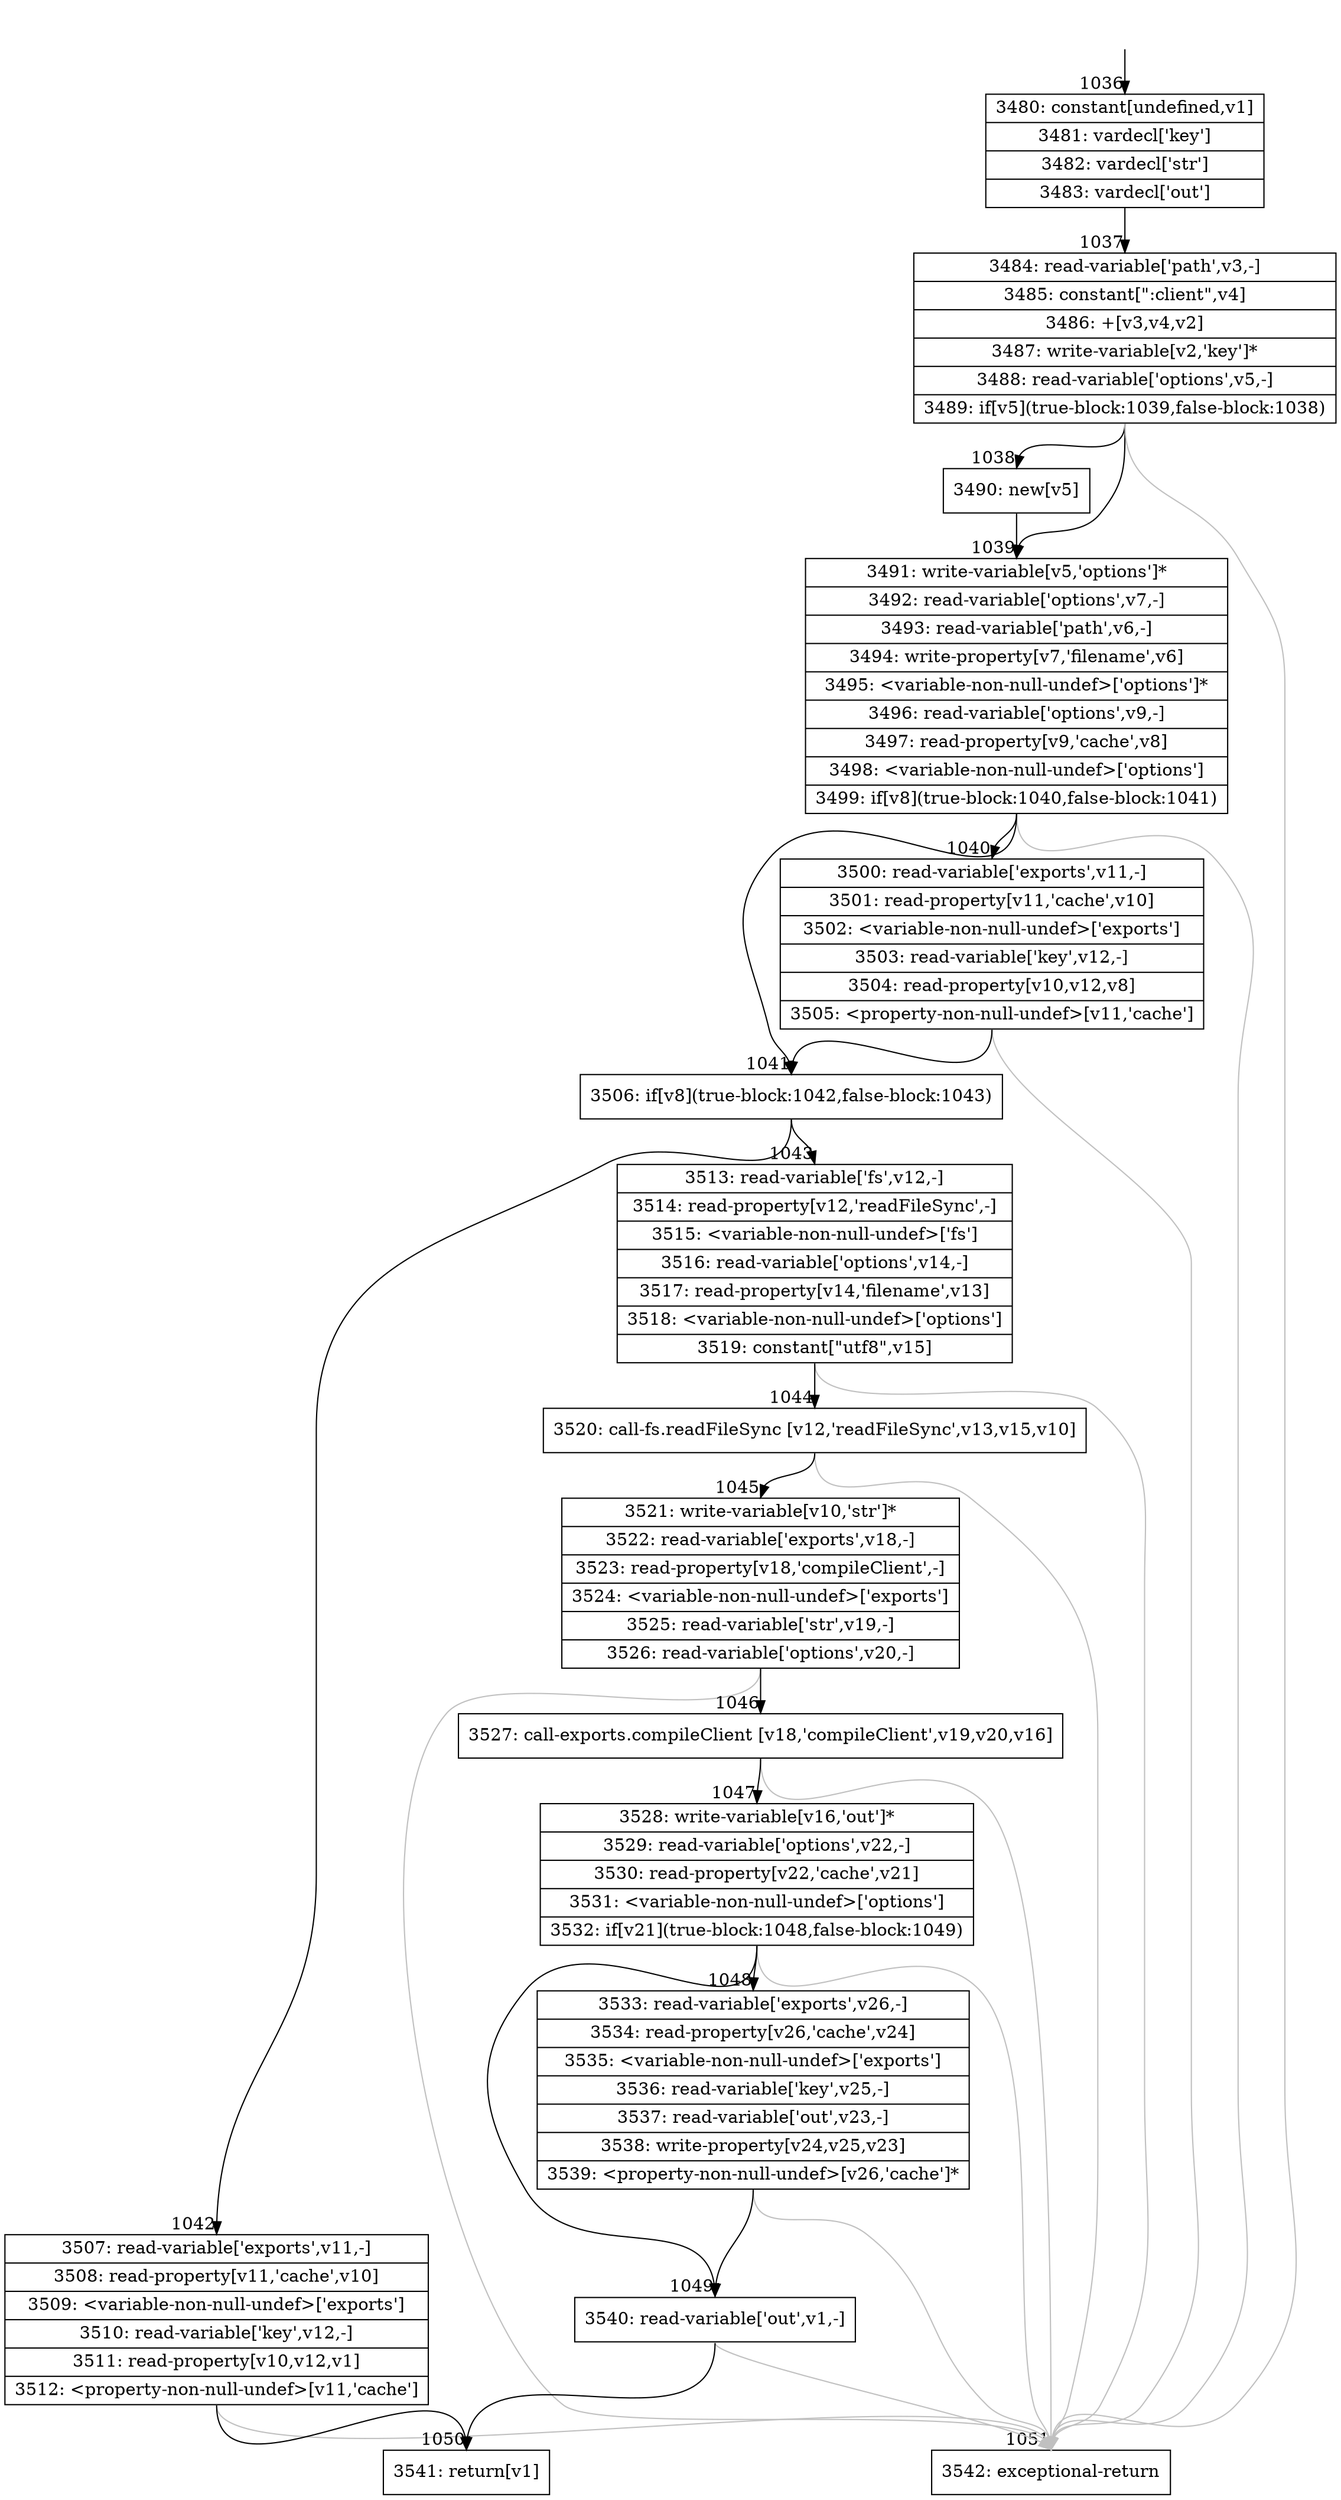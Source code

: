 digraph {
rankdir="TD"
BB_entry53[shape=none,label=""];
BB_entry53 -> BB1036 [tailport=s, headport=n, headlabel="    1036"]
BB1036 [shape=record label="{3480: constant[undefined,v1]|3481: vardecl['key']|3482: vardecl['str']|3483: vardecl['out']}" ] 
BB1036 -> BB1037 [tailport=s, headport=n, headlabel="      1037"]
BB1037 [shape=record label="{3484: read-variable['path',v3,-]|3485: constant[\":client\",v4]|3486: +[v3,v4,v2]|3487: write-variable[v2,'key']*|3488: read-variable['options',v5,-]|3489: if[v5](true-block:1039,false-block:1038)}" ] 
BB1037 -> BB1039 [tailport=s, headport=n, headlabel="      1039"]
BB1037 -> BB1038 [tailport=s, headport=n, headlabel="      1038"]
BB1037 -> BB1051 [tailport=s, headport=n, color=gray, headlabel="      1051"]
BB1038 [shape=record label="{3490: new[v5]}" ] 
BB1038 -> BB1039 [tailport=s, headport=n]
BB1039 [shape=record label="{3491: write-variable[v5,'options']*|3492: read-variable['options',v7,-]|3493: read-variable['path',v6,-]|3494: write-property[v7,'filename',v6]|3495: \<variable-non-null-undef\>['options']*|3496: read-variable['options',v9,-]|3497: read-property[v9,'cache',v8]|3498: \<variable-non-null-undef\>['options']|3499: if[v8](true-block:1040,false-block:1041)}" ] 
BB1039 -> BB1041 [tailport=s, headport=n, headlabel="      1041"]
BB1039 -> BB1040 [tailport=s, headport=n, headlabel="      1040"]
BB1039 -> BB1051 [tailport=s, headport=n, color=gray]
BB1040 [shape=record label="{3500: read-variable['exports',v11,-]|3501: read-property[v11,'cache',v10]|3502: \<variable-non-null-undef\>['exports']|3503: read-variable['key',v12,-]|3504: read-property[v10,v12,v8]|3505: \<property-non-null-undef\>[v11,'cache']}" ] 
BB1040 -> BB1041 [tailport=s, headport=n]
BB1040 -> BB1051 [tailport=s, headport=n, color=gray]
BB1041 [shape=record label="{3506: if[v8](true-block:1042,false-block:1043)}" ] 
BB1041 -> BB1042 [tailport=s, headport=n, headlabel="      1042"]
BB1041 -> BB1043 [tailport=s, headport=n, headlabel="      1043"]
BB1042 [shape=record label="{3507: read-variable['exports',v11,-]|3508: read-property[v11,'cache',v10]|3509: \<variable-non-null-undef\>['exports']|3510: read-variable['key',v12,-]|3511: read-property[v10,v12,v1]|3512: \<property-non-null-undef\>[v11,'cache']}" ] 
BB1042 -> BB1050 [tailport=s, headport=n, headlabel="      1050"]
BB1042 -> BB1051 [tailport=s, headport=n, color=gray]
BB1043 [shape=record label="{3513: read-variable['fs',v12,-]|3514: read-property[v12,'readFileSync',-]|3515: \<variable-non-null-undef\>['fs']|3516: read-variable['options',v14,-]|3517: read-property[v14,'filename',v13]|3518: \<variable-non-null-undef\>['options']|3519: constant[\"utf8\",v15]}" ] 
BB1043 -> BB1044 [tailport=s, headport=n, headlabel="      1044"]
BB1043 -> BB1051 [tailport=s, headport=n, color=gray]
BB1044 [shape=record label="{3520: call-fs.readFileSync [v12,'readFileSync',v13,v15,v10]}" ] 
BB1044 -> BB1045 [tailport=s, headport=n, headlabel="      1045"]
BB1044 -> BB1051 [tailport=s, headport=n, color=gray]
BB1045 [shape=record label="{3521: write-variable[v10,'str']*|3522: read-variable['exports',v18,-]|3523: read-property[v18,'compileClient',-]|3524: \<variable-non-null-undef\>['exports']|3525: read-variable['str',v19,-]|3526: read-variable['options',v20,-]}" ] 
BB1045 -> BB1046 [tailport=s, headport=n, headlabel="      1046"]
BB1045 -> BB1051 [tailport=s, headport=n, color=gray]
BB1046 [shape=record label="{3527: call-exports.compileClient [v18,'compileClient',v19,v20,v16]}" ] 
BB1046 -> BB1047 [tailport=s, headport=n, headlabel="      1047"]
BB1046 -> BB1051 [tailport=s, headport=n, color=gray]
BB1047 [shape=record label="{3528: write-variable[v16,'out']*|3529: read-variable['options',v22,-]|3530: read-property[v22,'cache',v21]|3531: \<variable-non-null-undef\>['options']|3532: if[v21](true-block:1048,false-block:1049)}" ] 
BB1047 -> BB1048 [tailport=s, headport=n, headlabel="      1048"]
BB1047 -> BB1049 [tailport=s, headport=n, headlabel="      1049"]
BB1047 -> BB1051 [tailport=s, headport=n, color=gray]
BB1048 [shape=record label="{3533: read-variable['exports',v26,-]|3534: read-property[v26,'cache',v24]|3535: \<variable-non-null-undef\>['exports']|3536: read-variable['key',v25,-]|3537: read-variable['out',v23,-]|3538: write-property[v24,v25,v23]|3539: \<property-non-null-undef\>[v26,'cache']*}" ] 
BB1048 -> BB1049 [tailport=s, headport=n]
BB1048 -> BB1051 [tailport=s, headport=n, color=gray]
BB1049 [shape=record label="{3540: read-variable['out',v1,-]}" ] 
BB1049 -> BB1050 [tailport=s, headport=n]
BB1049 -> BB1051 [tailport=s, headport=n, color=gray]
BB1050 [shape=record label="{3541: return[v1]}" ] 
BB1051 [shape=record label="{3542: exceptional-return}" ] 
//#$~ 1155
}
